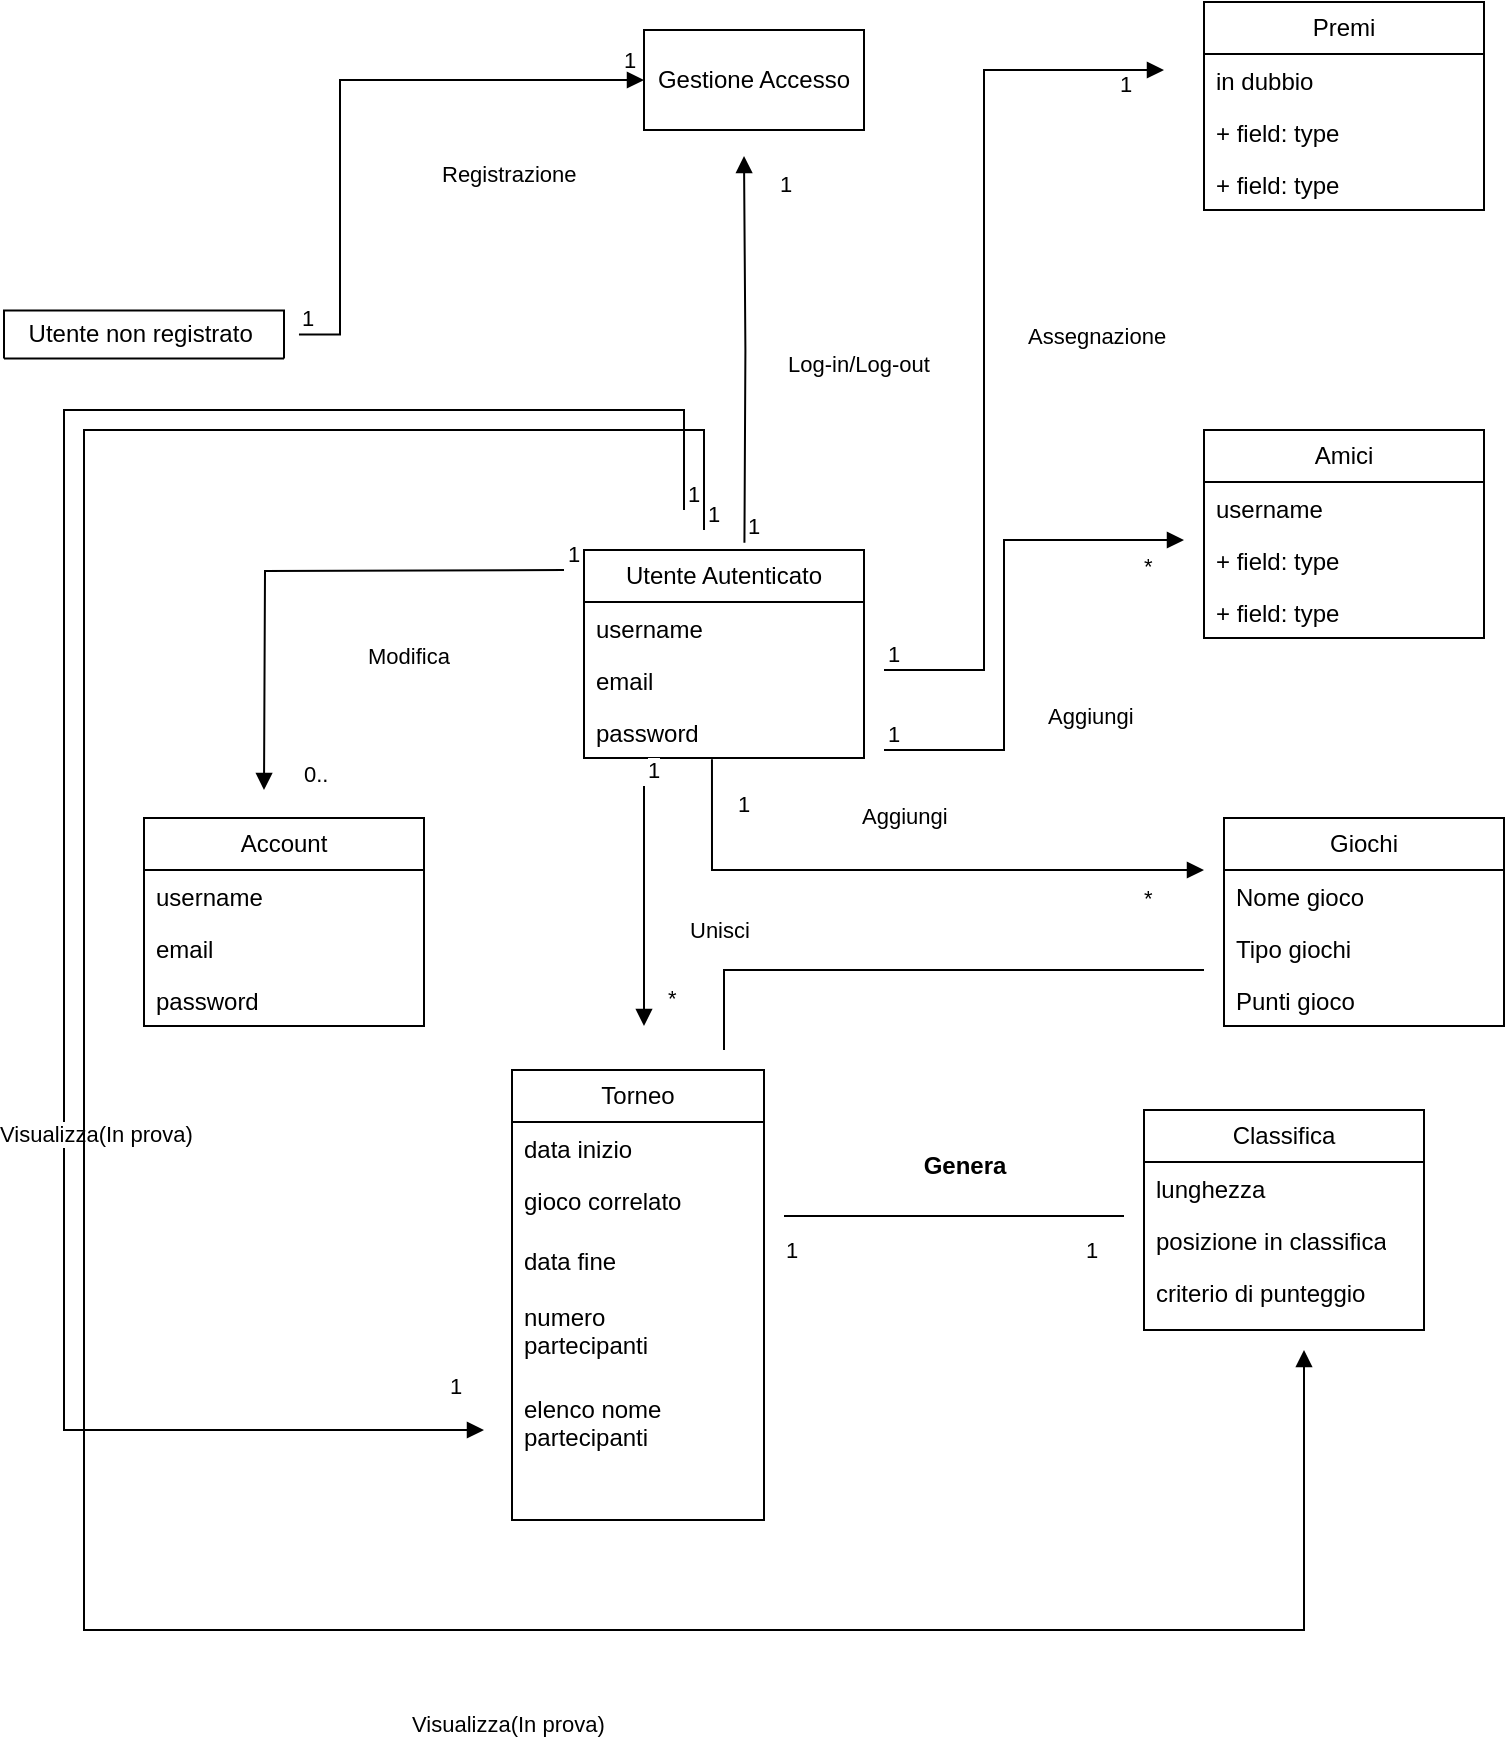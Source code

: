 <mxfile version="22.1.11" type="device">
  <diagram name="Pagina-1" id="EwdtDT-4AiWCL8zU_92g">
    <mxGraphModel dx="1430" dy="563" grid="1" gridSize="10" guides="1" tooltips="1" connect="1" arrows="1" fold="1" page="1" pageScale="1" pageWidth="827" pageHeight="1169" math="0" shadow="0">
      <root>
        <mxCell id="0" />
        <mxCell id="1" parent="0" />
        <mxCell id="3eTjNV17QJc9zxbnG4yg-13" value="Torneo" style="swimlane;fontStyle=0;childLayout=stackLayout;horizontal=1;startSize=26;fillColor=none;horizontalStack=0;resizeParent=1;resizeParentMax=0;resizeLast=0;collapsible=1;marginBottom=0;whiteSpace=wrap;html=1;" vertex="1" parent="1">
          <mxGeometry x="274" y="550" width="126" height="225" as="geometry" />
        </mxCell>
        <mxCell id="3eTjNV17QJc9zxbnG4yg-15" value="data inizio" style="text;strokeColor=none;fillColor=none;align=left;verticalAlign=top;spacingLeft=4;spacingRight=4;overflow=hidden;rotatable=0;points=[[0,0.5],[1,0.5]];portConstraint=eastwest;whiteSpace=wrap;html=1;" vertex="1" parent="3eTjNV17QJc9zxbnG4yg-13">
          <mxGeometry y="26" width="126" height="26" as="geometry" />
        </mxCell>
        <mxCell id="3eTjNV17QJc9zxbnG4yg-77" value="gioco correlato" style="text;strokeColor=none;fillColor=none;align=left;verticalAlign=top;spacingLeft=4;spacingRight=4;overflow=hidden;rotatable=0;points=[[0,0.5],[1,0.5]];portConstraint=eastwest;whiteSpace=wrap;html=1;" vertex="1" parent="3eTjNV17QJc9zxbnG4yg-13">
          <mxGeometry y="52" width="126" height="30" as="geometry" />
        </mxCell>
        <mxCell id="3eTjNV17QJc9zxbnG4yg-16" value="data fine" style="text;strokeColor=none;fillColor=none;align=left;verticalAlign=top;spacingLeft=4;spacingRight=4;overflow=hidden;rotatable=0;points=[[0,0.5],[1,0.5]];portConstraint=eastwest;whiteSpace=wrap;html=1;" vertex="1" parent="3eTjNV17QJc9zxbnG4yg-13">
          <mxGeometry y="82" width="126" height="28" as="geometry" />
        </mxCell>
        <mxCell id="3eTjNV17QJc9zxbnG4yg-78" value="numero &lt;br&gt;partecipanti" style="text;strokeColor=none;fillColor=none;align=left;verticalAlign=top;spacingLeft=4;spacingRight=4;overflow=hidden;rotatable=0;points=[[0,0.5],[1,0.5]];portConstraint=eastwest;whiteSpace=wrap;html=1;" vertex="1" parent="3eTjNV17QJc9zxbnG4yg-13">
          <mxGeometry y="110" width="126" height="46" as="geometry" />
        </mxCell>
        <mxCell id="3eTjNV17QJc9zxbnG4yg-79" value="elenco nome partecipanti" style="text;strokeColor=none;fillColor=none;align=left;verticalAlign=top;spacingLeft=4;spacingRight=4;overflow=hidden;rotatable=0;points=[[0,0.5],[1,0.5]];portConstraint=eastwest;whiteSpace=wrap;html=1;" vertex="1" parent="3eTjNV17QJc9zxbnG4yg-13">
          <mxGeometry y="156" width="126" height="41" as="geometry" />
        </mxCell>
        <mxCell id="3eTjNV17QJc9zxbnG4yg-85" style="text;strokeColor=none;fillColor=none;align=left;verticalAlign=top;spacingLeft=4;spacingRight=4;overflow=hidden;rotatable=0;points=[[0,0.5],[1,0.5]];portConstraint=eastwest;whiteSpace=wrap;html=1;" vertex="1" parent="3eTjNV17QJc9zxbnG4yg-13">
          <mxGeometry y="197" width="126" height="28" as="geometry" />
        </mxCell>
        <mxCell id="3eTjNV17QJc9zxbnG4yg-9" value="Utente Autenticato" style="swimlane;fontStyle=0;childLayout=stackLayout;horizontal=1;startSize=26;fillColor=none;horizontalStack=0;resizeParent=1;resizeParentMax=0;resizeLast=0;collapsible=1;marginBottom=0;whiteSpace=wrap;html=1;" vertex="1" parent="1">
          <mxGeometry x="310" y="290" width="140" height="104" as="geometry" />
        </mxCell>
        <mxCell id="3eTjNV17QJc9zxbnG4yg-10" value="username&lt;br&gt;" style="text;strokeColor=none;fillColor=none;align=left;verticalAlign=top;spacingLeft=4;spacingRight=4;overflow=hidden;rotatable=0;points=[[0,0.5],[1,0.5]];portConstraint=eastwest;whiteSpace=wrap;html=1;" vertex="1" parent="3eTjNV17QJc9zxbnG4yg-9">
          <mxGeometry y="26" width="140" height="26" as="geometry" />
        </mxCell>
        <mxCell id="3eTjNV17QJc9zxbnG4yg-11" value="email" style="text;strokeColor=none;fillColor=none;align=left;verticalAlign=top;spacingLeft=4;spacingRight=4;overflow=hidden;rotatable=0;points=[[0,0.5],[1,0.5]];portConstraint=eastwest;whiteSpace=wrap;html=1;" vertex="1" parent="3eTjNV17QJc9zxbnG4yg-9">
          <mxGeometry y="52" width="140" height="26" as="geometry" />
        </mxCell>
        <mxCell id="3eTjNV17QJc9zxbnG4yg-12" value="password" style="text;strokeColor=none;fillColor=none;align=left;verticalAlign=top;spacingLeft=4;spacingRight=4;overflow=hidden;rotatable=0;points=[[0,0.5],[1,0.5]];portConstraint=eastwest;whiteSpace=wrap;html=1;" vertex="1" parent="3eTjNV17QJc9zxbnG4yg-9">
          <mxGeometry y="78" width="140" height="26" as="geometry" />
        </mxCell>
        <mxCell id="3eTjNV17QJc9zxbnG4yg-17" value="Utente non registrato&amp;nbsp;" style="swimlane;fontStyle=0;childLayout=stackLayout;horizontal=1;startSize=26;fillColor=none;horizontalStack=0;resizeParent=1;resizeParentMax=0;resizeLast=0;collapsible=1;marginBottom=0;whiteSpace=wrap;html=1;" vertex="1" parent="1">
          <mxGeometry x="20" y="170.24" width="140" height="24" as="geometry">
            <mxRectangle x="20" y="158.24" width="160" height="30" as="alternateBounds" />
          </mxGeometry>
        </mxCell>
        <mxCell id="3eTjNV17QJc9zxbnG4yg-23" value="Log-in/Log-out" style="endArrow=block;endFill=1;html=1;edgeStyle=orthogonalEdgeStyle;align=left;verticalAlign=top;rounded=0;exitX=0.573;exitY=0.033;exitDx=0;exitDy=0;exitPerimeter=0;" edge="1" parent="1">
          <mxGeometry x="0.057" y="-20" relative="1" as="geometry">
            <mxPoint x="390.22" y="286.432" as="sourcePoint" />
            <mxPoint x="390" y="93" as="targetPoint" />
            <Array as="points" />
            <mxPoint as="offset" />
          </mxGeometry>
        </mxCell>
        <mxCell id="3eTjNV17QJc9zxbnG4yg-24" value="1" style="edgeLabel;resizable=0;html=1;align=left;verticalAlign=bottom;" connectable="0" vertex="1" parent="3eTjNV17QJc9zxbnG4yg-23">
          <mxGeometry x="-1" relative="1" as="geometry" />
        </mxCell>
        <mxCell id="3eTjNV17QJc9zxbnG4yg-26" value="Gestione Accesso" style="html=1;whiteSpace=wrap;" vertex="1" parent="1">
          <mxGeometry x="340" y="30.0" width="110" height="50" as="geometry" />
        </mxCell>
        <mxCell id="3eTjNV17QJc9zxbnG4yg-27" value="1" style="edgeLabel;resizable=0;html=1;align=left;verticalAlign=bottom;" connectable="0" vertex="1" parent="1">
          <mxGeometry x="408.34" y="232.616" as="geometry">
            <mxPoint x="-2" y="-117" as="offset" />
          </mxGeometry>
        </mxCell>
        <mxCell id="3eTjNV17QJc9zxbnG4yg-33" value="1" style="edgeLabel;resizable=0;html=1;align=left;verticalAlign=bottom;" connectable="0" vertex="1" parent="1">
          <mxGeometry x="330.0" y="170.236" as="geometry">
            <mxPoint x="-2" y="-117" as="offset" />
          </mxGeometry>
        </mxCell>
        <mxCell id="3eTjNV17QJc9zxbnG4yg-34" value="Amici" style="swimlane;fontStyle=0;childLayout=stackLayout;horizontal=1;startSize=26;fillColor=none;horizontalStack=0;resizeParent=1;resizeParentMax=0;resizeLast=0;collapsible=1;marginBottom=0;whiteSpace=wrap;html=1;" vertex="1" parent="1">
          <mxGeometry x="620" y="230" width="140" height="104" as="geometry" />
        </mxCell>
        <mxCell id="3eTjNV17QJc9zxbnG4yg-35" value="username" style="text;strokeColor=none;fillColor=none;align=left;verticalAlign=top;spacingLeft=4;spacingRight=4;overflow=hidden;rotatable=0;points=[[0,0.5],[1,0.5]];portConstraint=eastwest;whiteSpace=wrap;html=1;" vertex="1" parent="3eTjNV17QJc9zxbnG4yg-34">
          <mxGeometry y="26" width="140" height="26" as="geometry" />
        </mxCell>
        <mxCell id="3eTjNV17QJc9zxbnG4yg-36" value="+ field: type" style="text;strokeColor=none;fillColor=none;align=left;verticalAlign=top;spacingLeft=4;spacingRight=4;overflow=hidden;rotatable=0;points=[[0,0.5],[1,0.5]];portConstraint=eastwest;whiteSpace=wrap;html=1;" vertex="1" parent="3eTjNV17QJc9zxbnG4yg-34">
          <mxGeometry y="52" width="140" height="26" as="geometry" />
        </mxCell>
        <mxCell id="3eTjNV17QJc9zxbnG4yg-37" value="+ field: type" style="text;strokeColor=none;fillColor=none;align=left;verticalAlign=top;spacingLeft=4;spacingRight=4;overflow=hidden;rotatable=0;points=[[0,0.5],[1,0.5]];portConstraint=eastwest;whiteSpace=wrap;html=1;" vertex="1" parent="3eTjNV17QJc9zxbnG4yg-34">
          <mxGeometry y="78" width="140" height="26" as="geometry" />
        </mxCell>
        <mxCell id="3eTjNV17QJc9zxbnG4yg-38" value="Premi" style="swimlane;fontStyle=0;childLayout=stackLayout;horizontal=1;startSize=26;fillColor=none;horizontalStack=0;resizeParent=1;resizeParentMax=0;resizeLast=0;collapsible=1;marginBottom=0;whiteSpace=wrap;html=1;" vertex="1" parent="1">
          <mxGeometry x="620" y="16" width="140" height="104" as="geometry" />
        </mxCell>
        <mxCell id="3eTjNV17QJc9zxbnG4yg-39" value="in dubbio" style="text;strokeColor=none;fillColor=none;align=left;verticalAlign=top;spacingLeft=4;spacingRight=4;overflow=hidden;rotatable=0;points=[[0,0.5],[1,0.5]];portConstraint=eastwest;whiteSpace=wrap;html=1;" vertex="1" parent="3eTjNV17QJc9zxbnG4yg-38">
          <mxGeometry y="26" width="140" height="26" as="geometry" />
        </mxCell>
        <mxCell id="3eTjNV17QJc9zxbnG4yg-40" value="+ field: type" style="text;strokeColor=none;fillColor=none;align=left;verticalAlign=top;spacingLeft=4;spacingRight=4;overflow=hidden;rotatable=0;points=[[0,0.5],[1,0.5]];portConstraint=eastwest;whiteSpace=wrap;html=1;" vertex="1" parent="3eTjNV17QJc9zxbnG4yg-38">
          <mxGeometry y="52" width="140" height="26" as="geometry" />
        </mxCell>
        <mxCell id="3eTjNV17QJc9zxbnG4yg-41" value="+ field: type" style="text;strokeColor=none;fillColor=none;align=left;verticalAlign=top;spacingLeft=4;spacingRight=4;overflow=hidden;rotatable=0;points=[[0,0.5],[1,0.5]];portConstraint=eastwest;whiteSpace=wrap;html=1;" vertex="1" parent="3eTjNV17QJc9zxbnG4yg-38">
          <mxGeometry y="78" width="140" height="26" as="geometry" />
        </mxCell>
        <mxCell id="3eTjNV17QJc9zxbnG4yg-42" value="Giochi" style="swimlane;fontStyle=0;childLayout=stackLayout;horizontal=1;startSize=26;fillColor=none;horizontalStack=0;resizeParent=1;resizeParentMax=0;resizeLast=0;collapsible=1;marginBottom=0;whiteSpace=wrap;html=1;" vertex="1" parent="1">
          <mxGeometry x="630" y="424" width="140" height="104" as="geometry" />
        </mxCell>
        <mxCell id="3eTjNV17QJc9zxbnG4yg-43" value="Nome gioco" style="text;strokeColor=none;fillColor=none;align=left;verticalAlign=top;spacingLeft=4;spacingRight=4;overflow=hidden;rotatable=0;points=[[0,0.5],[1,0.5]];portConstraint=eastwest;whiteSpace=wrap;html=1;" vertex="1" parent="3eTjNV17QJc9zxbnG4yg-42">
          <mxGeometry y="26" width="140" height="26" as="geometry" />
        </mxCell>
        <mxCell id="3eTjNV17QJc9zxbnG4yg-44" value="Tipo giochi" style="text;strokeColor=none;fillColor=none;align=left;verticalAlign=top;spacingLeft=4;spacingRight=4;overflow=hidden;rotatable=0;points=[[0,0.5],[1,0.5]];portConstraint=eastwest;whiteSpace=wrap;html=1;" vertex="1" parent="3eTjNV17QJc9zxbnG4yg-42">
          <mxGeometry y="52" width="140" height="26" as="geometry" />
        </mxCell>
        <mxCell id="3eTjNV17QJc9zxbnG4yg-45" value="Punti gioco&lt;br&gt;" style="text;strokeColor=none;fillColor=none;align=left;verticalAlign=top;spacingLeft=4;spacingRight=4;overflow=hidden;rotatable=0;points=[[0,0.5],[1,0.5]];portConstraint=eastwest;whiteSpace=wrap;html=1;" vertex="1" parent="3eTjNV17QJc9zxbnG4yg-42">
          <mxGeometry y="78" width="140" height="26" as="geometry" />
        </mxCell>
        <mxCell id="3eTjNV17QJc9zxbnG4yg-46" value="Account" style="swimlane;fontStyle=0;childLayout=stackLayout;horizontal=1;startSize=26;fillColor=none;horizontalStack=0;resizeParent=1;resizeParentMax=0;resizeLast=0;collapsible=1;marginBottom=0;whiteSpace=wrap;html=1;" vertex="1" parent="1">
          <mxGeometry x="90" y="424" width="140" height="104" as="geometry" />
        </mxCell>
        <mxCell id="3eTjNV17QJc9zxbnG4yg-47" value="username" style="text;strokeColor=none;fillColor=none;align=left;verticalAlign=top;spacingLeft=4;spacingRight=4;overflow=hidden;rotatable=0;points=[[0,0.5],[1,0.5]];portConstraint=eastwest;whiteSpace=wrap;html=1;" vertex="1" parent="3eTjNV17QJc9zxbnG4yg-46">
          <mxGeometry y="26" width="140" height="26" as="geometry" />
        </mxCell>
        <mxCell id="3eTjNV17QJc9zxbnG4yg-48" value="email" style="text;strokeColor=none;fillColor=none;align=left;verticalAlign=top;spacingLeft=4;spacingRight=4;overflow=hidden;rotatable=0;points=[[0,0.5],[1,0.5]];portConstraint=eastwest;whiteSpace=wrap;html=1;" vertex="1" parent="3eTjNV17QJc9zxbnG4yg-46">
          <mxGeometry y="52" width="140" height="26" as="geometry" />
        </mxCell>
        <mxCell id="3eTjNV17QJc9zxbnG4yg-49" value="password" style="text;strokeColor=none;fillColor=none;align=left;verticalAlign=top;spacingLeft=4;spacingRight=4;overflow=hidden;rotatable=0;points=[[0,0.5],[1,0.5]];portConstraint=eastwest;whiteSpace=wrap;html=1;" vertex="1" parent="3eTjNV17QJc9zxbnG4yg-46">
          <mxGeometry y="78" width="140" height="26" as="geometry" />
        </mxCell>
        <mxCell id="3eTjNV17QJc9zxbnG4yg-54" value="Modifica" style="endArrow=block;endFill=1;html=1;edgeStyle=orthogonalEdgeStyle;align=left;verticalAlign=top;rounded=0;" edge="1" parent="1">
          <mxGeometry x="-0.227" y="30" relative="1" as="geometry">
            <mxPoint x="300" y="300" as="sourcePoint" />
            <mxPoint x="150" y="410" as="targetPoint" />
            <mxPoint as="offset" />
          </mxGeometry>
        </mxCell>
        <mxCell id="3eTjNV17QJc9zxbnG4yg-55" value="1" style="edgeLabel;resizable=0;html=1;align=left;verticalAlign=bottom;" connectable="0" vertex="1" parent="3eTjNV17QJc9zxbnG4yg-54">
          <mxGeometry x="-1" relative="1" as="geometry" />
        </mxCell>
        <mxCell id="3eTjNV17QJc9zxbnG4yg-58" value="0..&lt;br&gt;" style="edgeLabel;resizable=0;html=1;align=left;verticalAlign=bottom;" connectable="0" vertex="1" parent="1">
          <mxGeometry x="170.0" y="527.996" as="geometry">
            <mxPoint x="-2" y="-117" as="offset" />
          </mxGeometry>
        </mxCell>
        <mxCell id="3eTjNV17QJc9zxbnG4yg-60" value="Assegnazione&lt;br&gt;" style="endArrow=block;endFill=1;html=1;edgeStyle=orthogonalEdgeStyle;align=left;verticalAlign=top;rounded=0;" edge="1" parent="1">
          <mxGeometry x="0.045" y="-20" relative="1" as="geometry">
            <mxPoint x="460" y="350" as="sourcePoint" />
            <mxPoint x="600" y="50" as="targetPoint" />
            <Array as="points">
              <mxPoint x="510" y="350" />
              <mxPoint x="510" y="50" />
            </Array>
            <mxPoint as="offset" />
          </mxGeometry>
        </mxCell>
        <mxCell id="3eTjNV17QJc9zxbnG4yg-61" value="1" style="edgeLabel;resizable=0;html=1;align=left;verticalAlign=bottom;" connectable="0" vertex="1" parent="3eTjNV17QJc9zxbnG4yg-60">
          <mxGeometry x="-1" relative="1" as="geometry" />
        </mxCell>
        <mxCell id="3eTjNV17QJc9zxbnG4yg-62" value="1" style="edgeLabel;resizable=0;html=1;align=left;verticalAlign=bottom;" connectable="0" vertex="1" parent="1">
          <mxGeometry x="578.34" y="182.236" as="geometry">
            <mxPoint x="-2" y="-117" as="offset" />
          </mxGeometry>
        </mxCell>
        <mxCell id="3eTjNV17QJc9zxbnG4yg-63" value="Aggiungi&lt;br&gt;" style="endArrow=block;endFill=1;html=1;edgeStyle=orthogonalEdgeStyle;align=left;verticalAlign=top;rounded=0;" edge="1" parent="1">
          <mxGeometry x="-0.294" y="-20" relative="1" as="geometry">
            <mxPoint x="460" y="390" as="sourcePoint" />
            <mxPoint x="610" y="285" as="targetPoint" />
            <Array as="points">
              <mxPoint x="520" y="390" />
              <mxPoint x="520" y="285" />
            </Array>
            <mxPoint as="offset" />
          </mxGeometry>
        </mxCell>
        <mxCell id="3eTjNV17QJc9zxbnG4yg-64" value="1" style="edgeLabel;resizable=0;html=1;align=left;verticalAlign=bottom;" connectable="0" vertex="1" parent="3eTjNV17QJc9zxbnG4yg-63">
          <mxGeometry x="-1" relative="1" as="geometry" />
        </mxCell>
        <mxCell id="3eTjNV17QJc9zxbnG4yg-65" value="*" style="edgeLabel;resizable=0;html=1;align=left;verticalAlign=bottom;" connectable="0" vertex="1" parent="1">
          <mxGeometry x="590.0" y="589.996" as="geometry">
            <mxPoint x="-2" y="-117" as="offset" />
          </mxGeometry>
        </mxCell>
        <mxCell id="3eTjNV17QJc9zxbnG4yg-66" value="Aggiungi" style="endArrow=block;endFill=1;html=1;edgeStyle=orthogonalEdgeStyle;align=left;verticalAlign=top;rounded=0;exitX=0.457;exitY=1.023;exitDx=0;exitDy=0;exitPerimeter=0;" edge="1" parent="1" source="3eTjNV17QJc9zxbnG4yg-12">
          <mxGeometry x="-0.147" y="40" relative="1" as="geometry">
            <mxPoint x="373.34" y="410" as="sourcePoint" />
            <mxPoint x="620" y="450" as="targetPoint" />
            <Array as="points">
              <mxPoint x="374" y="450" />
            </Array>
            <mxPoint as="offset" />
          </mxGeometry>
        </mxCell>
        <mxCell id="3eTjNV17QJc9zxbnG4yg-67" value="1" style="edgeLabel;resizable=0;html=1;align=left;verticalAlign=bottom;" connectable="0" vertex="1" parent="3eTjNV17QJc9zxbnG4yg-66">
          <mxGeometry x="-1" relative="1" as="geometry">
            <mxPoint x="11" y="31" as="offset" />
          </mxGeometry>
        </mxCell>
        <mxCell id="3eTjNV17QJc9zxbnG4yg-68" value="Unisci" style="endArrow=block;endFill=1;html=1;edgeStyle=orthogonalEdgeStyle;align=left;verticalAlign=top;rounded=0;" edge="1" parent="1">
          <mxGeometry x="-0.028" y="21" relative="1" as="geometry">
            <mxPoint x="340" y="408" as="sourcePoint" />
            <mxPoint x="340" y="528" as="targetPoint" />
            <Array as="points">
              <mxPoint x="340" y="478" />
              <mxPoint x="340" y="478" />
            </Array>
            <mxPoint as="offset" />
          </mxGeometry>
        </mxCell>
        <mxCell id="3eTjNV17QJc9zxbnG4yg-69" value="1" style="edgeLabel;resizable=0;html=1;align=left;verticalAlign=bottom;" connectable="0" vertex="1" parent="3eTjNV17QJc9zxbnG4yg-68">
          <mxGeometry x="-1" relative="1" as="geometry" />
        </mxCell>
        <mxCell id="3eTjNV17QJc9zxbnG4yg-72" value="Registrazione&lt;br&gt;" style="endArrow=block;endFill=1;html=1;edgeStyle=orthogonalEdgeStyle;align=left;verticalAlign=top;rounded=0;exitX=1;exitY=0.5;exitDx=0;exitDy=0;entryX=0;entryY=0.5;entryDx=0;entryDy=0;" edge="1" parent="1" target="3eTjNV17QJc9zxbnG4yg-26">
          <mxGeometry x="0.312" y="-34" relative="1" as="geometry">
            <mxPoint x="167.48" y="182.24" as="sourcePoint" />
            <mxPoint x="330" y="10" as="targetPoint" />
            <Array as="points">
              <mxPoint x="188" y="182" />
              <mxPoint x="188" y="55" />
            </Array>
            <mxPoint as="offset" />
          </mxGeometry>
        </mxCell>
        <mxCell id="3eTjNV17QJc9zxbnG4yg-73" value="1" style="edgeLabel;resizable=0;html=1;align=left;verticalAlign=bottom;" connectable="0" vertex="1" parent="3eTjNV17QJc9zxbnG4yg-72">
          <mxGeometry x="-1" relative="1" as="geometry" />
        </mxCell>
        <mxCell id="3eTjNV17QJc9zxbnG4yg-86" value="*" style="edgeLabel;resizable=0;html=1;align=left;verticalAlign=bottom;" connectable="0" vertex="1" parent="1">
          <mxGeometry x="590.0" y="423.996" as="geometry">
            <mxPoint x="-2" y="-117" as="offset" />
          </mxGeometry>
        </mxCell>
        <mxCell id="3eTjNV17QJc9zxbnG4yg-87" value="&lt;span style=&quot;color: rgb(0, 0, 0); font-family: Helvetica; font-size: 11px; font-style: normal; font-variant-ligatures: normal; font-variant-caps: normal; font-weight: 400; letter-spacing: normal; orphans: 2; text-align: left; text-indent: 0px; text-transform: none; widows: 2; word-spacing: 0px; -webkit-text-stroke-width: 0px; background-color: rgb(255, 255, 255); text-decoration-thickness: initial; text-decoration-style: initial; text-decoration-color: initial; float: none; display: inline !important;&quot;&gt;*&lt;/span&gt;" style="text;whiteSpace=wrap;html=1;" vertex="1" parent="1">
          <mxGeometry x="350" y="500" width="40" height="40" as="geometry" />
        </mxCell>
        <mxCell id="3eTjNV17QJc9zxbnG4yg-88" value="Classifica&lt;br&gt;" style="swimlane;fontStyle=0;childLayout=stackLayout;horizontal=1;startSize=26;fillColor=none;horizontalStack=0;resizeParent=1;resizeParentMax=0;resizeLast=0;collapsible=1;marginBottom=0;whiteSpace=wrap;html=1;" vertex="1" parent="1">
          <mxGeometry x="590" y="570" width="140" height="110" as="geometry" />
        </mxCell>
        <mxCell id="3eTjNV17QJc9zxbnG4yg-89" value="lunghezza" style="text;strokeColor=none;fillColor=none;align=left;verticalAlign=top;spacingLeft=4;spacingRight=4;overflow=hidden;rotatable=0;points=[[0,0.5],[1,0.5]];portConstraint=eastwest;whiteSpace=wrap;html=1;" vertex="1" parent="3eTjNV17QJc9zxbnG4yg-88">
          <mxGeometry y="26" width="140" height="26" as="geometry" />
        </mxCell>
        <mxCell id="3eTjNV17QJc9zxbnG4yg-102" style="text;strokeColor=none;fillColor=none;align=left;verticalAlign=top;spacingLeft=4;spacingRight=4;overflow=hidden;rotatable=0;points=[[0,0.5],[1,0.5]];portConstraint=eastwest;whiteSpace=wrap;html=1;" vertex="1" parent="3eTjNV17QJc9zxbnG4yg-88">
          <mxGeometry y="52" width="140" height="26" as="geometry" />
        </mxCell>
        <mxCell id="3eTjNV17QJc9zxbnG4yg-103" value="criterio di punteggio" style="text;strokeColor=none;fillColor=none;align=left;verticalAlign=top;spacingLeft=4;spacingRight=4;overflow=hidden;rotatable=0;points=[[0,0.5],[1,0.5]];portConstraint=eastwest;whiteSpace=wrap;html=1;" vertex="1" parent="3eTjNV17QJc9zxbnG4yg-88">
          <mxGeometry y="78" width="140" height="26" as="geometry" />
        </mxCell>
        <mxCell id="3eTjNV17QJc9zxbnG4yg-101" style="text;strokeColor=none;fillColor=none;align=left;verticalAlign=top;spacingLeft=4;spacingRight=4;overflow=hidden;rotatable=0;points=[[0,0.5],[1,0.5]];portConstraint=eastwest;whiteSpace=wrap;html=1;" vertex="1" parent="3eTjNV17QJc9zxbnG4yg-88">
          <mxGeometry y="104" width="140" height="6" as="geometry" />
        </mxCell>
        <mxCell id="3eTjNV17QJc9zxbnG4yg-98" value="" style="endArrow=none;html=1;rounded=0;" edge="1" parent="1">
          <mxGeometry width="50" height="50" relative="1" as="geometry">
            <mxPoint x="410" y="623" as="sourcePoint" />
            <mxPoint x="580" y="623" as="targetPoint" />
            <Array as="points">
              <mxPoint x="480" y="623" />
            </Array>
          </mxGeometry>
        </mxCell>
        <mxCell id="3eTjNV17QJc9zxbnG4yg-99" value="" style="endArrow=none;html=1;rounded=0;exitX=0.75;exitY=1;exitDx=0;exitDy=0;" edge="1" parent="1" source="3eTjNV17QJc9zxbnG4yg-87">
          <mxGeometry width="50" height="50" relative="1" as="geometry">
            <mxPoint x="420" y="520" as="sourcePoint" />
            <mxPoint x="620" y="500" as="targetPoint" />
            <Array as="points">
              <mxPoint x="380" y="500" />
              <mxPoint x="590" y="500" />
              <mxPoint x="610" y="500" />
            </Array>
          </mxGeometry>
        </mxCell>
        <mxCell id="3eTjNV17QJc9zxbnG4yg-91" value="posizione in classifica" style="text;strokeColor=none;fillColor=none;align=left;verticalAlign=top;spacingLeft=4;spacingRight=4;overflow=hidden;rotatable=0;points=[[0,0.5],[1,0.5]];portConstraint=eastwest;whiteSpace=wrap;html=1;" vertex="1" parent="1">
          <mxGeometry x="590" y="622" width="140" height="26" as="geometry" />
        </mxCell>
        <mxCell id="3eTjNV17QJc9zxbnG4yg-104" value="Genera" style="text;align=center;fontStyle=1;verticalAlign=middle;spacingLeft=3;spacingRight=3;strokeColor=none;rotatable=0;points=[[0,0.5],[1,0.5]];portConstraint=eastwest;html=1;" vertex="1" parent="1">
          <mxGeometry x="460.0" y="585.004" width="80" height="26" as="geometry" />
        </mxCell>
        <mxCell id="3eTjNV17QJc9zxbnG4yg-106" value="1" style="edgeLabel;resizable=0;html=1;align=left;verticalAlign=bottom;" connectable="0" vertex="1" parent="1">
          <mxGeometry x="380.0" y="439.998" as="geometry">
            <mxPoint x="29" y="209" as="offset" />
          </mxGeometry>
        </mxCell>
        <mxCell id="3eTjNV17QJc9zxbnG4yg-108" value="1" style="edgeLabel;resizable=0;html=1;align=left;verticalAlign=bottom;" connectable="0" vertex="1" parent="1">
          <mxGeometry x="530" y="439.998" as="geometry">
            <mxPoint x="29" y="209" as="offset" />
          </mxGeometry>
        </mxCell>
        <mxCell id="3eTjNV17QJc9zxbnG4yg-109" value="Visualizza(In prova)" style="endArrow=block;endFill=1;html=1;edgeStyle=orthogonalEdgeStyle;align=left;verticalAlign=top;rounded=0;" edge="1" parent="1">
          <mxGeometry x="0.312" y="-34" relative="1" as="geometry">
            <mxPoint x="360" y="270" as="sourcePoint" />
            <mxPoint x="260" y="730" as="targetPoint" />
            <Array as="points">
              <mxPoint x="360" y="220" />
              <mxPoint x="50" y="220" />
              <mxPoint x="50" y="730" />
            </Array>
            <mxPoint as="offset" />
          </mxGeometry>
        </mxCell>
        <mxCell id="3eTjNV17QJc9zxbnG4yg-110" value="1" style="edgeLabel;resizable=0;html=1;align=left;verticalAlign=bottom;" connectable="0" vertex="1" parent="3eTjNV17QJc9zxbnG4yg-109">
          <mxGeometry x="-1" relative="1" as="geometry" />
        </mxCell>
        <mxCell id="3eTjNV17QJc9zxbnG4yg-111" value="1" style="edgeLabel;resizable=0;html=1;align=left;verticalAlign=bottom;" connectable="0" vertex="1" parent="1">
          <mxGeometry x="370" y="280" as="geometry">
            <mxPoint x="-129" y="436" as="offset" />
          </mxGeometry>
        </mxCell>
        <mxCell id="3eTjNV17QJc9zxbnG4yg-112" value="Visualizza(In prova)" style="endArrow=block;endFill=1;html=1;edgeStyle=orthogonalEdgeStyle;align=left;verticalAlign=top;rounded=0;" edge="1" parent="1">
          <mxGeometry x="0.312" y="-34" relative="1" as="geometry">
            <mxPoint x="370" y="280" as="sourcePoint" />
            <mxPoint x="670" y="690" as="targetPoint" />
            <Array as="points">
              <mxPoint x="370" y="230" />
              <mxPoint x="60" y="230" />
              <mxPoint x="60" y="830" />
            </Array>
            <mxPoint as="offset" />
          </mxGeometry>
        </mxCell>
        <mxCell id="3eTjNV17QJc9zxbnG4yg-113" value="1" style="edgeLabel;resizable=0;html=1;align=left;verticalAlign=bottom;" connectable="0" vertex="1" parent="3eTjNV17QJc9zxbnG4yg-112">
          <mxGeometry x="-1" relative="1" as="geometry" />
        </mxCell>
      </root>
    </mxGraphModel>
  </diagram>
</mxfile>
